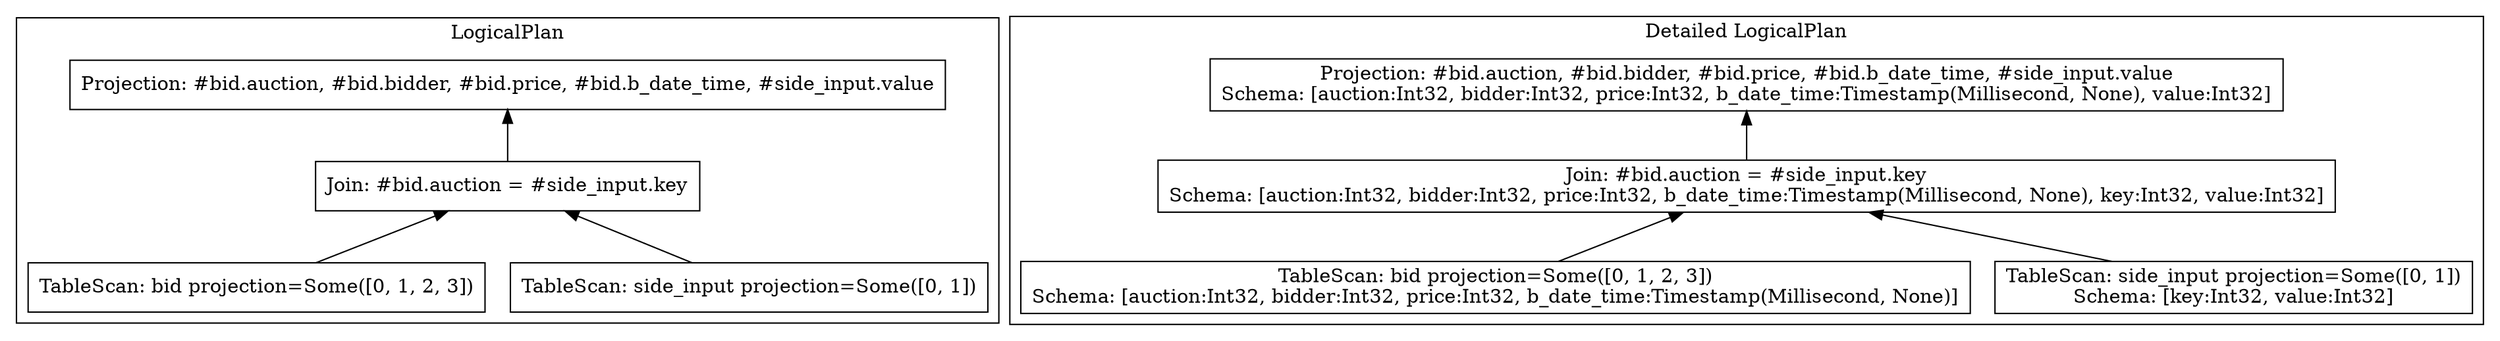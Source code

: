 // Begin DataFusion GraphViz Plan (see https://graphviz.org)
digraph {
  subgraph cluster_1
  {
    graph[label="LogicalPlan"]
    2[shape=box label="Projection: #bid.auction, #bid.bidder, #bid.price, #bid.b_date_time, #side_input.value"]
    3[shape=box label="Join: #bid.auction = #side_input.key"]
    2 -> 3 [arrowhead=none, arrowtail=normal, dir=back]
    4[shape=box label="TableScan: bid projection=Some([0, 1, 2, 3])"]
    3 -> 4 [arrowhead=none, arrowtail=normal, dir=back]
    5[shape=box label="TableScan: side_input projection=Some([0, 1])"]
    3 -> 5 [arrowhead=none, arrowtail=normal, dir=back]
  }
  subgraph cluster_6
  {
    graph[label="Detailed LogicalPlan"]
    7[shape=box label="Projection: #bid.auction, #bid.bidder, #bid.price, #bid.b_date_time, #side_input.value\nSchema: [auction:Int32, bidder:Int32, price:Int32, b_date_time:Timestamp(Millisecond, None), value:Int32]"]
    8[shape=box label="Join: #bid.auction = #side_input.key\nSchema: [auction:Int32, bidder:Int32, price:Int32, b_date_time:Timestamp(Millisecond, None), key:Int32, value:Int32]"]
    7 -> 8 [arrowhead=none, arrowtail=normal, dir=back]
    9[shape=box label="TableScan: bid projection=Some([0, 1, 2, 3])\nSchema: [auction:Int32, bidder:Int32, price:Int32, b_date_time:Timestamp(Millisecond, None)]"]
    8 -> 9 [arrowhead=none, arrowtail=normal, dir=back]
    10[shape=box label="TableScan: side_input projection=Some([0, 1])\nSchema: [key:Int32, value:Int32]"]
    8 -> 10 [arrowhead=none, arrowtail=normal, dir=back]
  }
}
// End DataFusion GraphViz Plan
